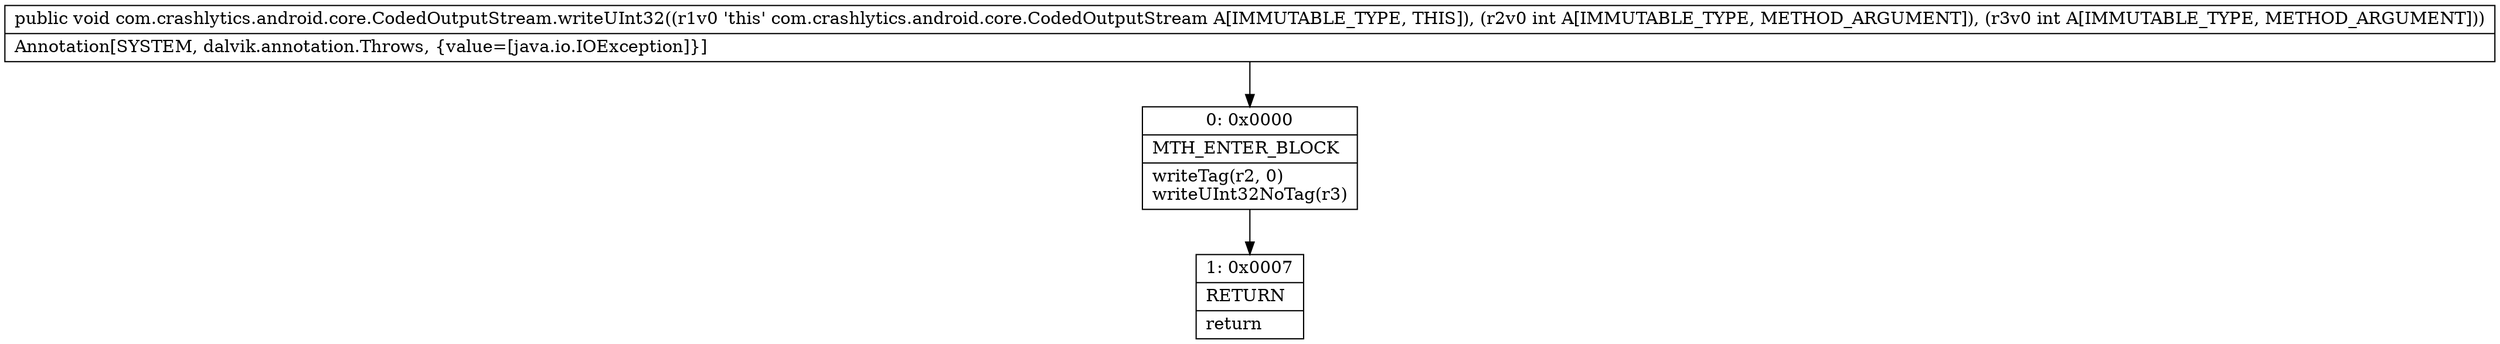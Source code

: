 digraph "CFG forcom.crashlytics.android.core.CodedOutputStream.writeUInt32(II)V" {
Node_0 [shape=record,label="{0\:\ 0x0000|MTH_ENTER_BLOCK\l|writeTag(r2, 0)\lwriteUInt32NoTag(r3)\l}"];
Node_1 [shape=record,label="{1\:\ 0x0007|RETURN\l|return\l}"];
MethodNode[shape=record,label="{public void com.crashlytics.android.core.CodedOutputStream.writeUInt32((r1v0 'this' com.crashlytics.android.core.CodedOutputStream A[IMMUTABLE_TYPE, THIS]), (r2v0 int A[IMMUTABLE_TYPE, METHOD_ARGUMENT]), (r3v0 int A[IMMUTABLE_TYPE, METHOD_ARGUMENT]))  | Annotation[SYSTEM, dalvik.annotation.Throws, \{value=[java.io.IOException]\}]\l}"];
MethodNode -> Node_0;
Node_0 -> Node_1;
}

